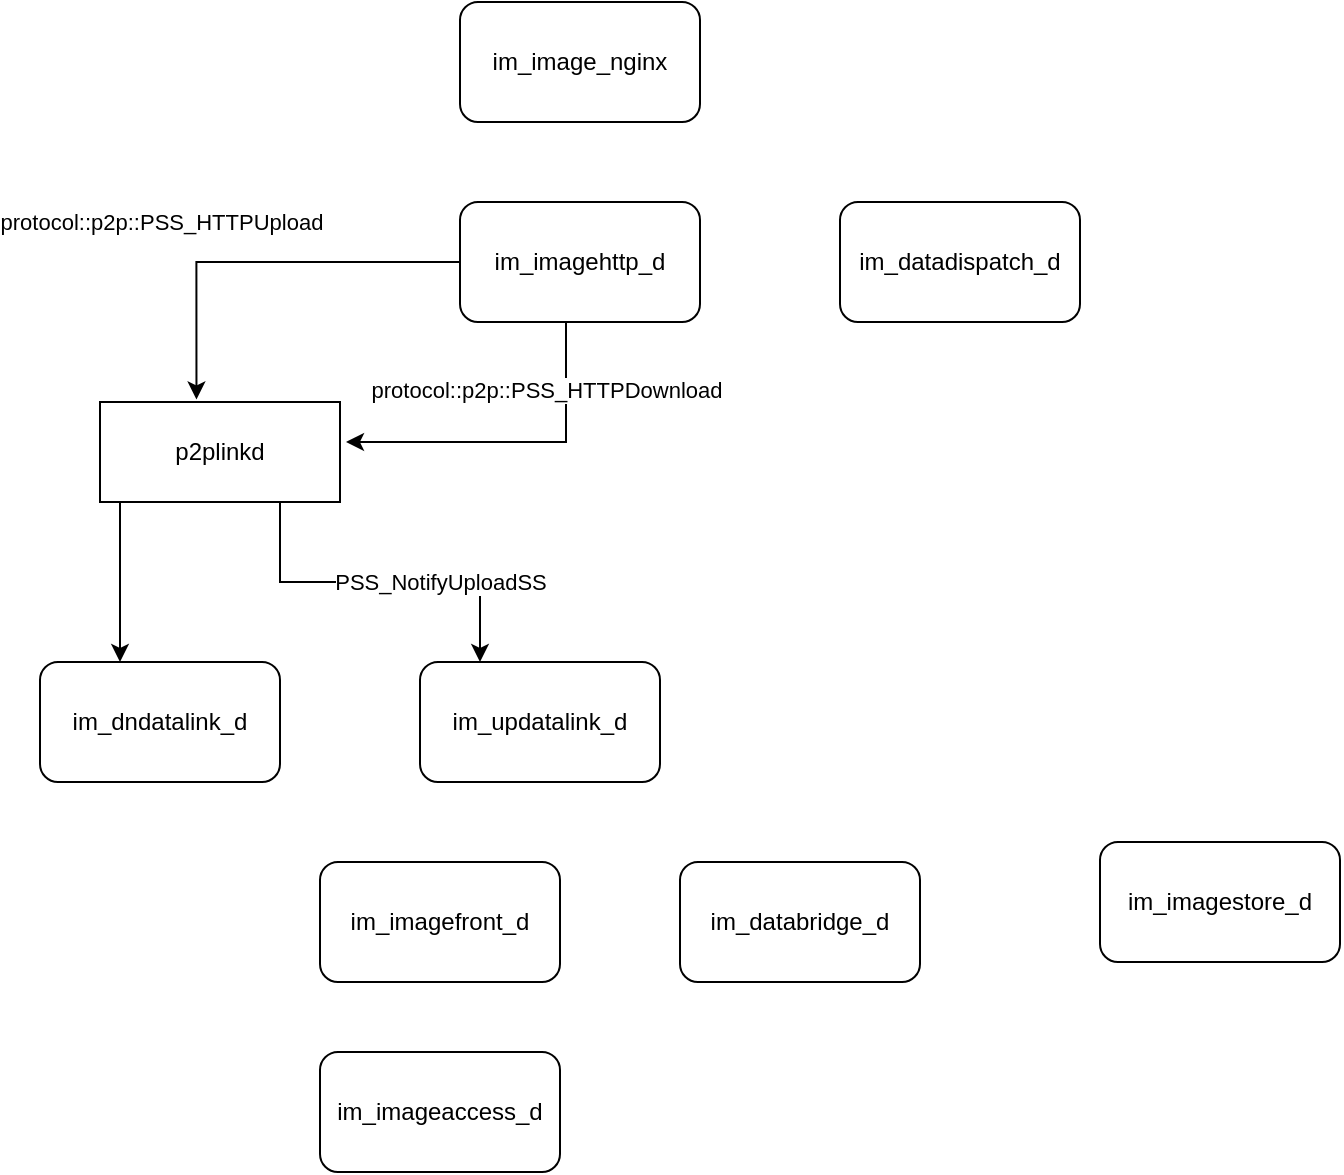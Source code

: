 <mxfile version="20.3.3" type="github">
  <diagram id="G4VCRK8Csk8wpURVzlBt" name="第 1 页">
    <mxGraphModel dx="2588" dy="965" grid="1" gridSize="10" guides="1" tooltips="1" connect="1" arrows="1" fold="1" page="1" pageScale="1" pageWidth="827" pageHeight="1169" math="0" shadow="0">
      <root>
        <mxCell id="0" />
        <mxCell id="1" parent="0" />
        <mxCell id="lSKlVjip9Zj7Ai8yjFb1-1" value="im_image_nginx" style="rounded=1;whiteSpace=wrap;html=1;" vertex="1" parent="1">
          <mxGeometry x="210" y="60" width="120" height="60" as="geometry" />
        </mxCell>
        <mxCell id="lSKlVjip9Zj7Ai8yjFb1-11" style="edgeStyle=orthogonalEdgeStyle;rounded=0;orthogonalLoop=1;jettySize=auto;html=1;entryX=0.402;entryY=-0.025;entryDx=0;entryDy=0;entryPerimeter=0;" edge="1" parent="1" source="lSKlVjip9Zj7Ai8yjFb1-2" target="lSKlVjip9Zj7Ai8yjFb1-10">
          <mxGeometry relative="1" as="geometry" />
        </mxCell>
        <mxCell id="lSKlVjip9Zj7Ai8yjFb1-12" value="protocol::p2p::PSS_HTTPUpload&amp;nbsp;" style="edgeLabel;html=1;align=center;verticalAlign=middle;resizable=0;points=[];" vertex="1" connectable="0" parent="lSKlVjip9Zj7Ai8yjFb1-11">
          <mxGeometry x="0.121" y="-1" relative="1" as="geometry">
            <mxPoint x="-36" y="-19" as="offset" />
          </mxGeometry>
        </mxCell>
        <mxCell id="lSKlVjip9Zj7Ai8yjFb1-13" value="protocol::p2p::PSS_HTTPDownload" style="edgeStyle=orthogonalEdgeStyle;rounded=0;orthogonalLoop=1;jettySize=auto;html=1;" edge="1" parent="1">
          <mxGeometry x="-0.6" y="-10" relative="1" as="geometry">
            <mxPoint x="153" y="280" as="targetPoint" />
            <mxPoint x="263" y="220" as="sourcePoint" />
            <Array as="points">
              <mxPoint x="263" y="280" />
            </Array>
            <mxPoint as="offset" />
          </mxGeometry>
        </mxCell>
        <mxCell id="lSKlVjip9Zj7Ai8yjFb1-2" value="im_imagehttp_d" style="rounded=1;whiteSpace=wrap;html=1;" vertex="1" parent="1">
          <mxGeometry x="210" y="160" width="120" height="60" as="geometry" />
        </mxCell>
        <mxCell id="lSKlVjip9Zj7Ai8yjFb1-3" value="im_datadispatch_d" style="rounded=1;whiteSpace=wrap;html=1;" vertex="1" parent="1">
          <mxGeometry x="400" y="160" width="120" height="60" as="geometry" />
        </mxCell>
        <mxCell id="lSKlVjip9Zj7Ai8yjFb1-4" value="im_dndatalink_d" style="rounded=1;whiteSpace=wrap;html=1;" vertex="1" parent="1">
          <mxGeometry y="390" width="120" height="60" as="geometry" />
        </mxCell>
        <mxCell id="lSKlVjip9Zj7Ai8yjFb1-5" value="im_updatalink_d" style="rounded=1;whiteSpace=wrap;html=1;" vertex="1" parent="1">
          <mxGeometry x="190" y="390" width="120" height="60" as="geometry" />
        </mxCell>
        <mxCell id="lSKlVjip9Zj7Ai8yjFb1-6" value="im_imagefront_d" style="rounded=1;whiteSpace=wrap;html=1;" vertex="1" parent="1">
          <mxGeometry x="140" y="490" width="120" height="60" as="geometry" />
        </mxCell>
        <mxCell id="lSKlVjip9Zj7Ai8yjFb1-7" value="im_imageaccess_d" style="rounded=1;whiteSpace=wrap;html=1;" vertex="1" parent="1">
          <mxGeometry x="140" y="585" width="120" height="60" as="geometry" />
        </mxCell>
        <mxCell id="lSKlVjip9Zj7Ai8yjFb1-8" value="im_databridge_d" style="rounded=1;whiteSpace=wrap;html=1;" vertex="1" parent="1">
          <mxGeometry x="320" y="490" width="120" height="60" as="geometry" />
        </mxCell>
        <mxCell id="lSKlVjip9Zj7Ai8yjFb1-9" value="im_imagestore_d" style="rounded=1;whiteSpace=wrap;html=1;" vertex="1" parent="1">
          <mxGeometry x="530" y="480" width="120" height="60" as="geometry" />
        </mxCell>
        <mxCell id="lSKlVjip9Zj7Ai8yjFb1-14" style="edgeStyle=orthogonalEdgeStyle;rounded=0;orthogonalLoop=1;jettySize=auto;html=1;" edge="1" parent="1" source="lSKlVjip9Zj7Ai8yjFb1-10">
          <mxGeometry relative="1" as="geometry">
            <mxPoint x="40" y="390" as="targetPoint" />
            <Array as="points">
              <mxPoint x="40" y="390" />
            </Array>
          </mxGeometry>
        </mxCell>
        <mxCell id="lSKlVjip9Zj7Ai8yjFb1-15" value="PSS_NotifyUploadSS" style="edgeStyle=orthogonalEdgeStyle;rounded=0;orthogonalLoop=1;jettySize=auto;html=1;exitX=0.75;exitY=1;exitDx=0;exitDy=0;entryX=0.25;entryY=0;entryDx=0;entryDy=0;" edge="1" parent="1" source="lSKlVjip9Zj7Ai8yjFb1-10" target="lSKlVjip9Zj7Ai8yjFb1-5">
          <mxGeometry x="0.333" relative="1" as="geometry">
            <mxPoint as="offset" />
          </mxGeometry>
        </mxCell>
        <mxCell id="lSKlVjip9Zj7Ai8yjFb1-10" value="&lt;span style=&quot;font-size: 12px;&quot;&gt;p2plinkd&lt;/span&gt;" style="rounded=0;whiteSpace=wrap;html=1;" vertex="1" parent="1">
          <mxGeometry x="30" y="260" width="120" height="50" as="geometry" />
        </mxCell>
      </root>
    </mxGraphModel>
  </diagram>
</mxfile>
